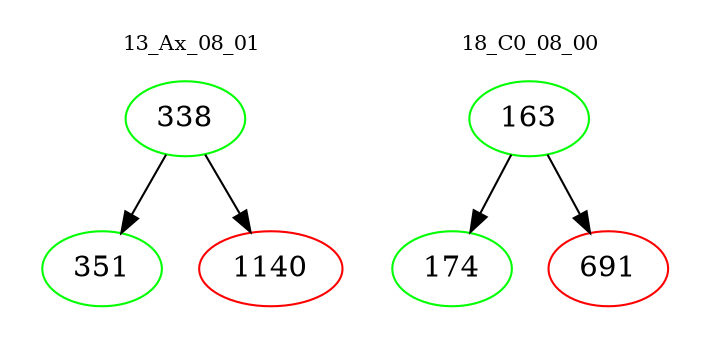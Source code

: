 digraph{
subgraph cluster_0 {
color = white
label = "13_Ax_08_01";
fontsize=10;
T0_338 [label="338", color="green"]
T0_338 -> T0_351 [color="black"]
T0_351 [label="351", color="green"]
T0_338 -> T0_1140 [color="black"]
T0_1140 [label="1140", color="red"]
}
subgraph cluster_1 {
color = white
label = "18_C0_08_00";
fontsize=10;
T1_163 [label="163", color="green"]
T1_163 -> T1_174 [color="black"]
T1_174 [label="174", color="green"]
T1_163 -> T1_691 [color="black"]
T1_691 [label="691", color="red"]
}
}
